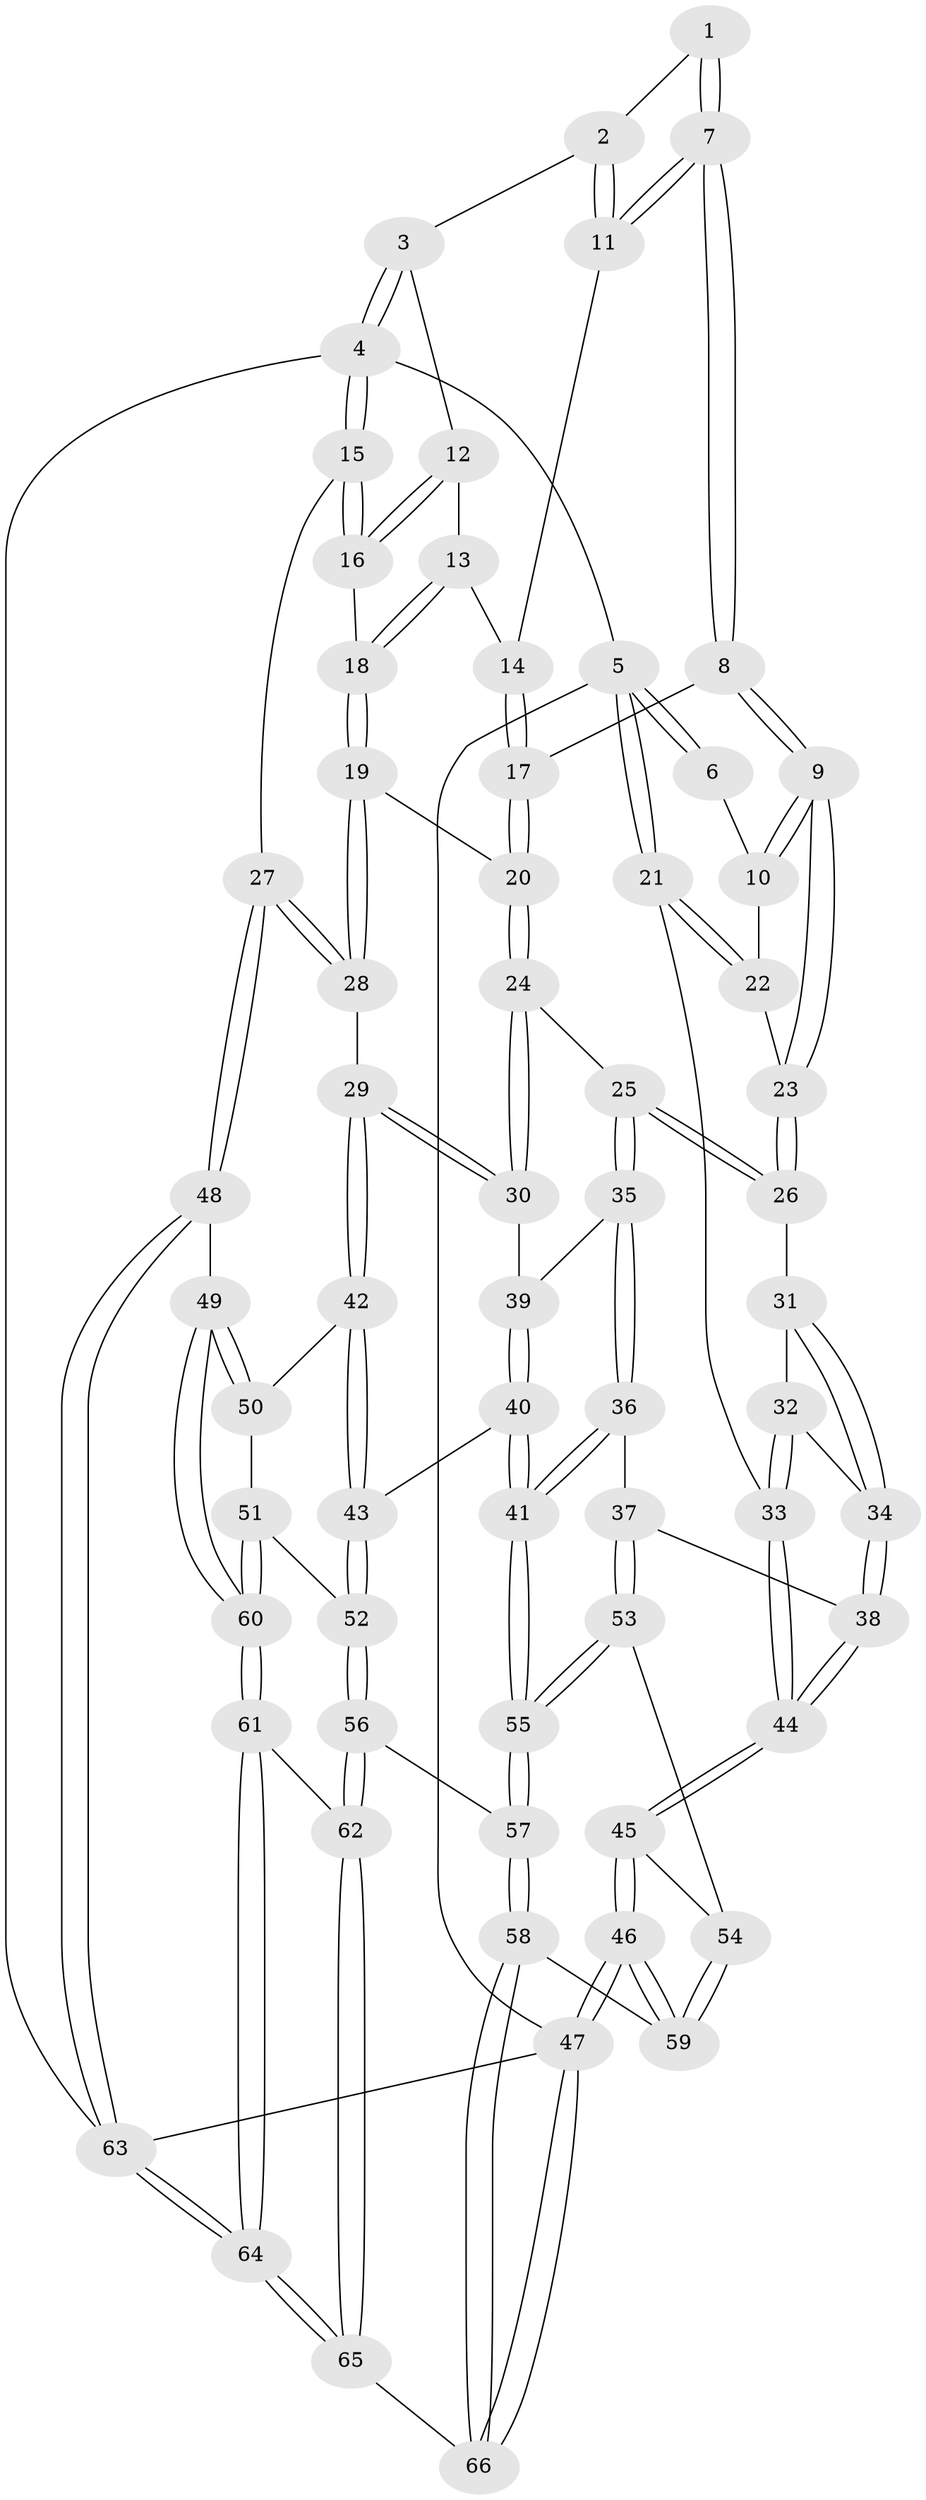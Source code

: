 // Generated by graph-tools (version 1.1) at 2025/51/03/09/25 03:51:01]
// undirected, 66 vertices, 162 edges
graph export_dot {
graph [start="1"]
  node [color=gray90,style=filled];
  1 [pos="+0.48905875053408937+0"];
  2 [pos="+0.541409988343477+0"];
  3 [pos="+0.8579372344376907+0"];
  4 [pos="+1+0"];
  5 [pos="+0+0"];
  6 [pos="+0.28191806825542165+0"];
  7 [pos="+0.4853474084185296+0.06535059041850277"];
  8 [pos="+0.46617332688999313+0.15613176925744918"];
  9 [pos="+0.4410129849127227+0.17502062579846495"];
  10 [pos="+0.2616951962361843+0.06839068195340853"];
  11 [pos="+0.631803976069624+0.07663695521301607"];
  12 [pos="+0.8558057024067744+0"];
  13 [pos="+0.6632133684376832+0.09089410969683184"];
  14 [pos="+0.6466080811055555+0.0904655011295427"];
  15 [pos="+1+0.2652575685245098"];
  16 [pos="+0.8596351121197516+0.17286904225177893"];
  17 [pos="+0.5596866913574764+0.18175383486895416"];
  18 [pos="+0.7926686934563903+0.22990647711845086"];
  19 [pos="+0.7460006428112418+0.3035303378733692"];
  20 [pos="+0.7194727666518389+0.30824906615557957"];
  21 [pos="+0+0.24224268633283771"];
  22 [pos="+0.1847249801912698+0.14916011785450492"];
  23 [pos="+0.38256446812492345+0.3247202491568767"];
  24 [pos="+0.6385077217354427+0.369476030278961"];
  25 [pos="+0.4699864277788383+0.4183993820872815"];
  26 [pos="+0.3823044504014084+0.3309099654537668"];
  27 [pos="+1+0.5427339825844925"];
  28 [pos="+0.8502325757600064+0.4517018862028926"];
  29 [pos="+0.7536982472745379+0.5703306184025877"];
  30 [pos="+0.6633397458555536+0.5309365336250935"];
  31 [pos="+0.3669123039550887+0.33739939129184"];
  32 [pos="+0.2301284678528881+0.3555865928478251"];
  33 [pos="+0+0.362330218784902"];
  34 [pos="+0.25148058101293586+0.532909860546301"];
  35 [pos="+0.46892542882243676+0.4494775544537655"];
  36 [pos="+0.45121810717624355+0.502053071045746"];
  37 [pos="+0.2780647097188237+0.5996339389920614"];
  38 [pos="+0.24108264734706467+0.5568446519662319"];
  39 [pos="+0.6135848414341168+0.5587300437569489"];
  40 [pos="+0.5921387139795817+0.6638399556689867"];
  41 [pos="+0.5085841929449936+0.7125593112449013"];
  42 [pos="+0.7528982196528688+0.5867780724599145"];
  43 [pos="+0.603528780506602+0.6641284092978874"];
  44 [pos="+0+0.4518861363597597"];
  45 [pos="+0+0.5665386888368422"];
  46 [pos="+0+1"];
  47 [pos="+0+1"];
  48 [pos="+1+0.5651137005736305"];
  49 [pos="+1+0.6275584034484366"];
  50 [pos="+0.7599595278855118+0.6045962140299578"];
  51 [pos="+0.7877598568437018+0.7139797914166266"];
  52 [pos="+0.7515614043190476+0.7368002939763582"];
  53 [pos="+0.2806547918557613+0.639899579257671"];
  54 [pos="+0.21807784588428464+0.6971019278415309"];
  55 [pos="+0.4701703187550123+0.7937915880251585"];
  56 [pos="+0.6860086330957967+0.8501226120420109"];
  57 [pos="+0.4706226351284471+0.8040900364584002"];
  58 [pos="+0.44536132566690423+0.8501327204358855"];
  59 [pos="+0.15269686916738825+0.8809496815930126"];
  60 [pos="+0.8896307179814527+0.7377521040353775"];
  61 [pos="+0.8905185618118402+0.8003098410307303"];
  62 [pos="+0.7566803000166619+0.959509718371198"];
  63 [pos="+1+1"];
  64 [pos="+1+1"];
  65 [pos="+0.7946005210781587+1"];
  66 [pos="+0.48297740574337816+1"];
  1 -- 2;
  1 -- 7;
  1 -- 7;
  2 -- 3;
  2 -- 11;
  2 -- 11;
  3 -- 4;
  3 -- 4;
  3 -- 12;
  4 -- 5;
  4 -- 15;
  4 -- 15;
  4 -- 63;
  5 -- 6;
  5 -- 6;
  5 -- 21;
  5 -- 21;
  5 -- 47;
  6 -- 10;
  7 -- 8;
  7 -- 8;
  7 -- 11;
  7 -- 11;
  8 -- 9;
  8 -- 9;
  8 -- 17;
  9 -- 10;
  9 -- 10;
  9 -- 23;
  9 -- 23;
  10 -- 22;
  11 -- 14;
  12 -- 13;
  12 -- 16;
  12 -- 16;
  13 -- 14;
  13 -- 18;
  13 -- 18;
  14 -- 17;
  14 -- 17;
  15 -- 16;
  15 -- 16;
  15 -- 27;
  16 -- 18;
  17 -- 20;
  17 -- 20;
  18 -- 19;
  18 -- 19;
  19 -- 20;
  19 -- 28;
  19 -- 28;
  20 -- 24;
  20 -- 24;
  21 -- 22;
  21 -- 22;
  21 -- 33;
  22 -- 23;
  23 -- 26;
  23 -- 26;
  24 -- 25;
  24 -- 30;
  24 -- 30;
  25 -- 26;
  25 -- 26;
  25 -- 35;
  25 -- 35;
  26 -- 31;
  27 -- 28;
  27 -- 28;
  27 -- 48;
  27 -- 48;
  28 -- 29;
  29 -- 30;
  29 -- 30;
  29 -- 42;
  29 -- 42;
  30 -- 39;
  31 -- 32;
  31 -- 34;
  31 -- 34;
  32 -- 33;
  32 -- 33;
  32 -- 34;
  33 -- 44;
  33 -- 44;
  34 -- 38;
  34 -- 38;
  35 -- 36;
  35 -- 36;
  35 -- 39;
  36 -- 37;
  36 -- 41;
  36 -- 41;
  37 -- 38;
  37 -- 53;
  37 -- 53;
  38 -- 44;
  38 -- 44;
  39 -- 40;
  39 -- 40;
  40 -- 41;
  40 -- 41;
  40 -- 43;
  41 -- 55;
  41 -- 55;
  42 -- 43;
  42 -- 43;
  42 -- 50;
  43 -- 52;
  43 -- 52;
  44 -- 45;
  44 -- 45;
  45 -- 46;
  45 -- 46;
  45 -- 54;
  46 -- 47;
  46 -- 47;
  46 -- 59;
  46 -- 59;
  47 -- 66;
  47 -- 66;
  47 -- 63;
  48 -- 49;
  48 -- 63;
  48 -- 63;
  49 -- 50;
  49 -- 50;
  49 -- 60;
  49 -- 60;
  50 -- 51;
  51 -- 52;
  51 -- 60;
  51 -- 60;
  52 -- 56;
  52 -- 56;
  53 -- 54;
  53 -- 55;
  53 -- 55;
  54 -- 59;
  54 -- 59;
  55 -- 57;
  55 -- 57;
  56 -- 57;
  56 -- 62;
  56 -- 62;
  57 -- 58;
  57 -- 58;
  58 -- 59;
  58 -- 66;
  58 -- 66;
  60 -- 61;
  60 -- 61;
  61 -- 62;
  61 -- 64;
  61 -- 64;
  62 -- 65;
  62 -- 65;
  63 -- 64;
  63 -- 64;
  64 -- 65;
  64 -- 65;
  65 -- 66;
}
